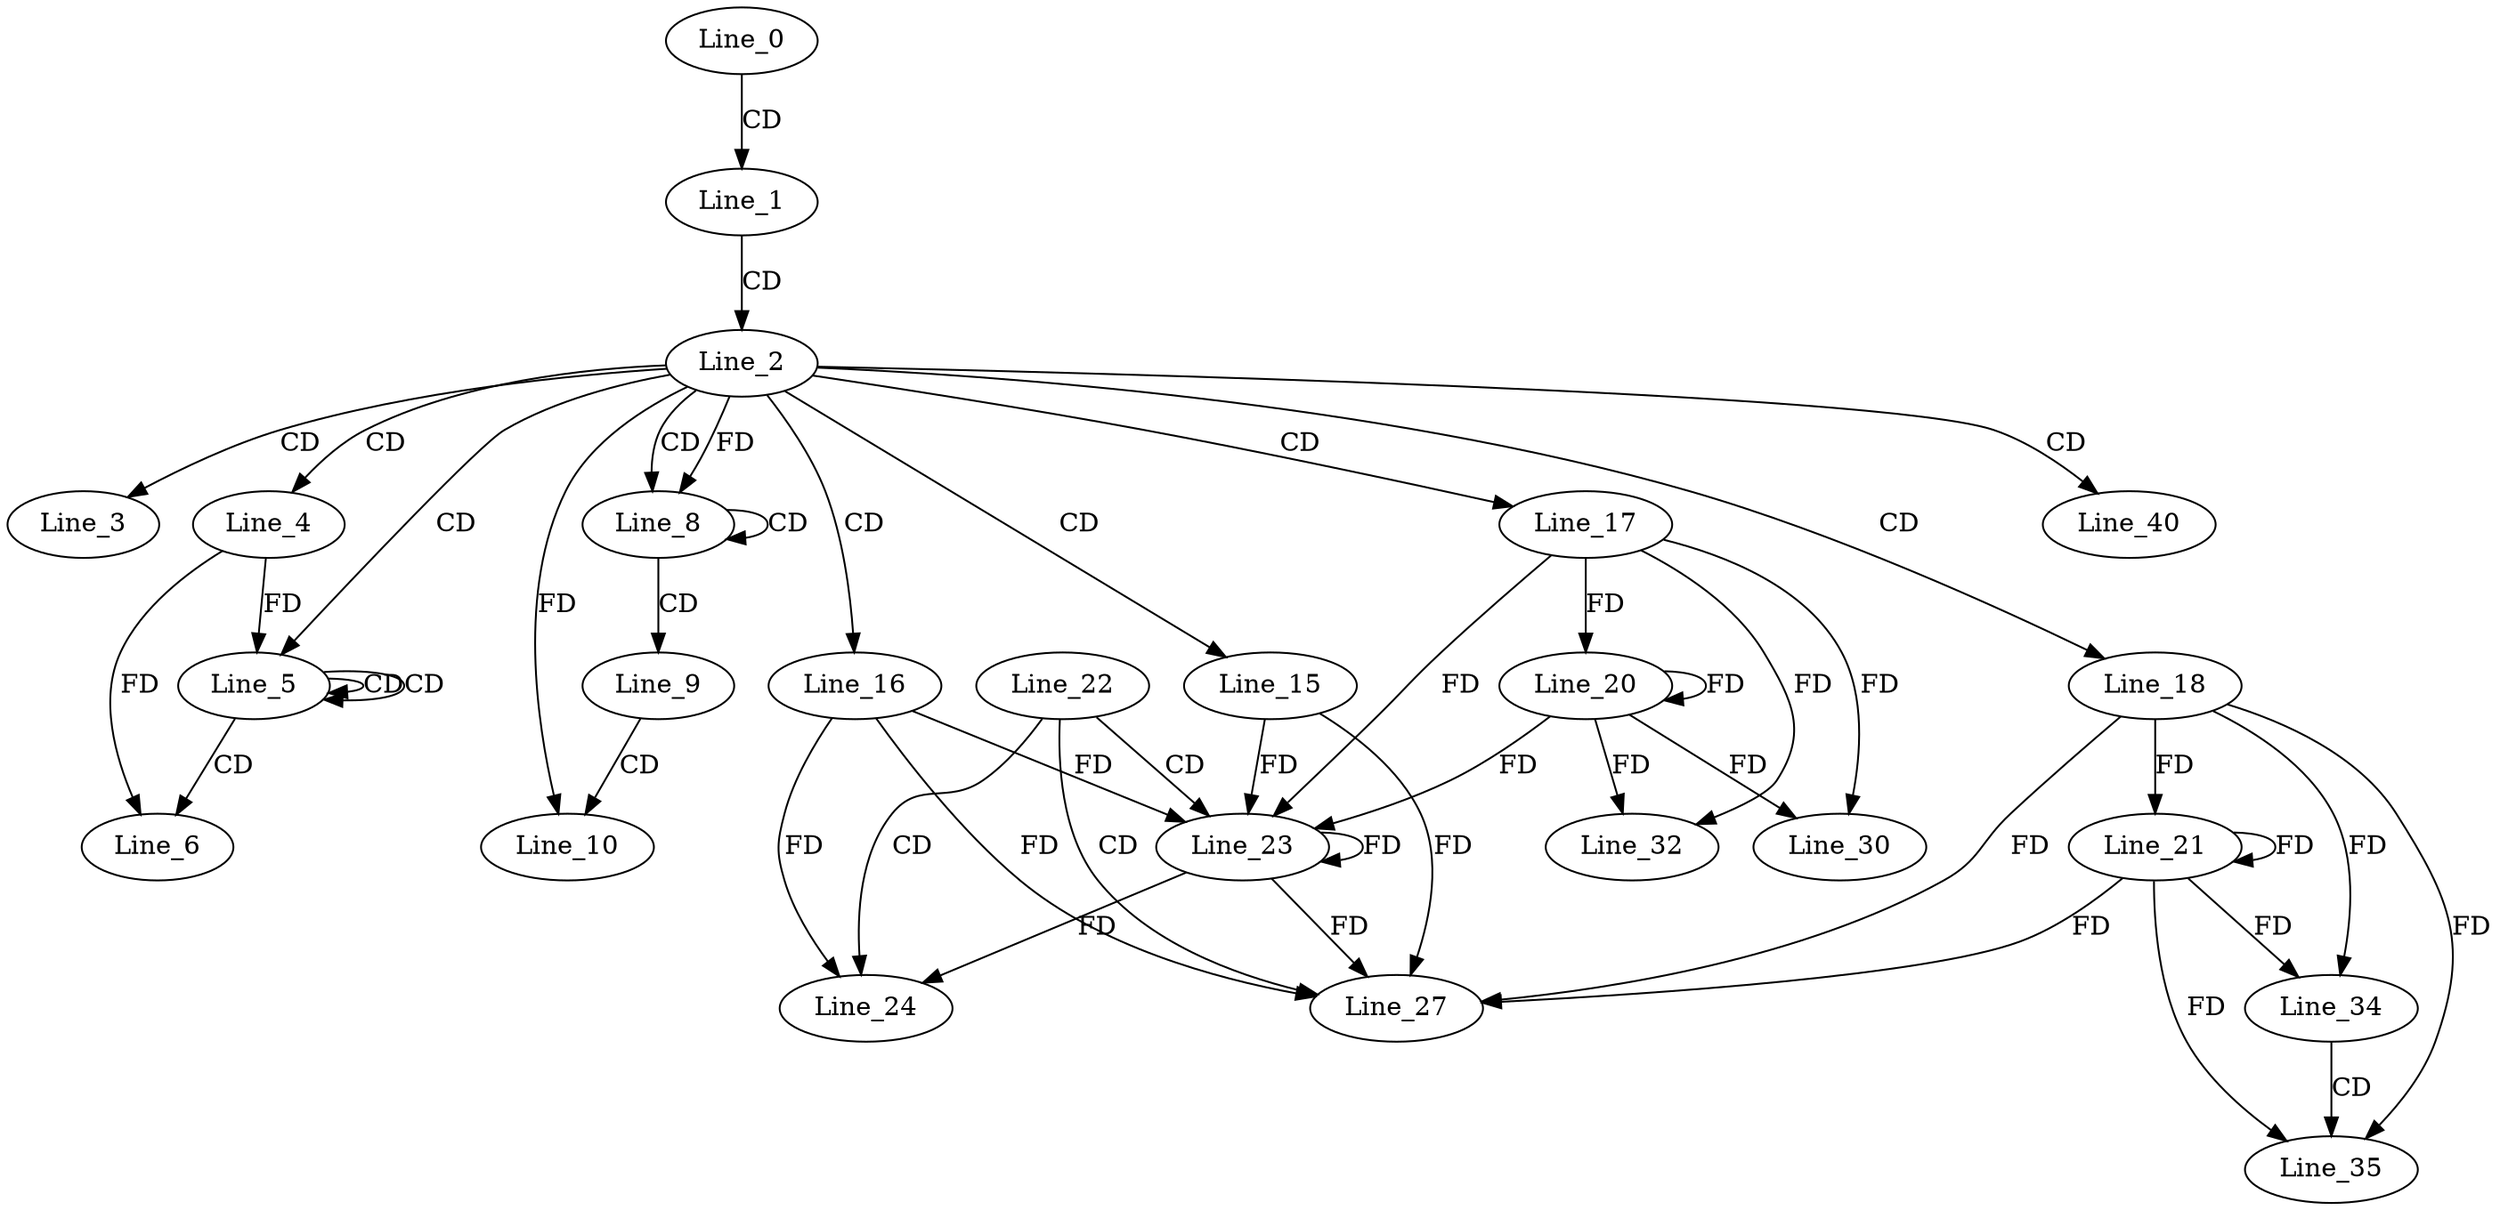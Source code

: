 digraph G {
  Line_0;
  Line_1;
  Line_2;
  Line_3;
  Line_4;
  Line_5;
  Line_5;
  Line_5;
  Line_6;
  Line_8;
  Line_8;
  Line_9;
  Line_10;
  Line_15;
  Line_16;
  Line_17;
  Line_18;
  Line_20;
  Line_21;
  Line_22;
  Line_23;
  Line_23;
  Line_24;
  Line_27;
  Line_30;
  Line_32;
  Line_34;
  Line_35;
  Line_40;
  Line_0 -> Line_1 [ label="CD" ];
  Line_1 -> Line_2 [ label="CD" ];
  Line_2 -> Line_3 [ label="CD" ];
  Line_2 -> Line_4 [ label="CD" ];
  Line_2 -> Line_5 [ label="CD" ];
  Line_5 -> Line_5 [ label="CD" ];
  Line_5 -> Line_5 [ label="CD" ];
  Line_4 -> Line_5 [ label="FD" ];
  Line_5 -> Line_6 [ label="CD" ];
  Line_4 -> Line_6 [ label="FD" ];
  Line_2 -> Line_8 [ label="CD" ];
  Line_8 -> Line_8 [ label="CD" ];
  Line_2 -> Line_8 [ label="FD" ];
  Line_8 -> Line_9 [ label="CD" ];
  Line_9 -> Line_10 [ label="CD" ];
  Line_2 -> Line_10 [ label="FD" ];
  Line_2 -> Line_15 [ label="CD" ];
  Line_2 -> Line_16 [ label="CD" ];
  Line_2 -> Line_17 [ label="CD" ];
  Line_2 -> Line_18 [ label="CD" ];
  Line_17 -> Line_20 [ label="FD" ];
  Line_20 -> Line_20 [ label="FD" ];
  Line_18 -> Line_21 [ label="FD" ];
  Line_21 -> Line_21 [ label="FD" ];
  Line_22 -> Line_23 [ label="CD" ];
  Line_23 -> Line_23 [ label="FD" ];
  Line_16 -> Line_23 [ label="FD" ];
  Line_17 -> Line_23 [ label="FD" ];
  Line_20 -> Line_23 [ label="FD" ];
  Line_15 -> Line_23 [ label="FD" ];
  Line_22 -> Line_24 [ label="CD" ];
  Line_23 -> Line_24 [ label="FD" ];
  Line_16 -> Line_24 [ label="FD" ];
  Line_22 -> Line_27 [ label="CD" ];
  Line_18 -> Line_27 [ label="FD" ];
  Line_21 -> Line_27 [ label="FD" ];
  Line_15 -> Line_27 [ label="FD" ];
  Line_23 -> Line_27 [ label="FD" ];
  Line_16 -> Line_27 [ label="FD" ];
  Line_17 -> Line_30 [ label="FD" ];
  Line_20 -> Line_30 [ label="FD" ];
  Line_17 -> Line_32 [ label="FD" ];
  Line_20 -> Line_32 [ label="FD" ];
  Line_18 -> Line_34 [ label="FD" ];
  Line_21 -> Line_34 [ label="FD" ];
  Line_34 -> Line_35 [ label="CD" ];
  Line_18 -> Line_35 [ label="FD" ];
  Line_21 -> Line_35 [ label="FD" ];
  Line_2 -> Line_40 [ label="CD" ];
}
